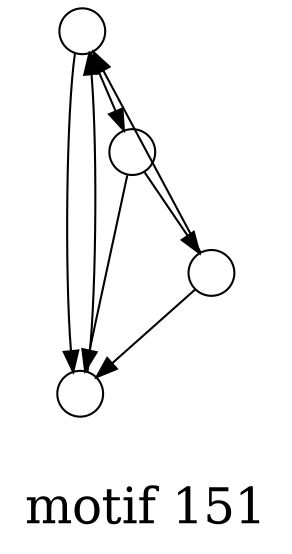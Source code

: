 /*****
motif 151
*****/

digraph G {
  graph [splines=false overlap=false]
  node  [shape=ellipse, width=0.3, height=0.3, label=""]
  0 ;
  1 ;
  2 ;
  3 ;
  0 -> 1;
  0 -> 2;
  1 -> 0;
  2 -> 1;
  2 -> 3;
  3 -> 0;
  3 -> 1;
  label = "\nmotif 151\n";  fontsize=24;
}
